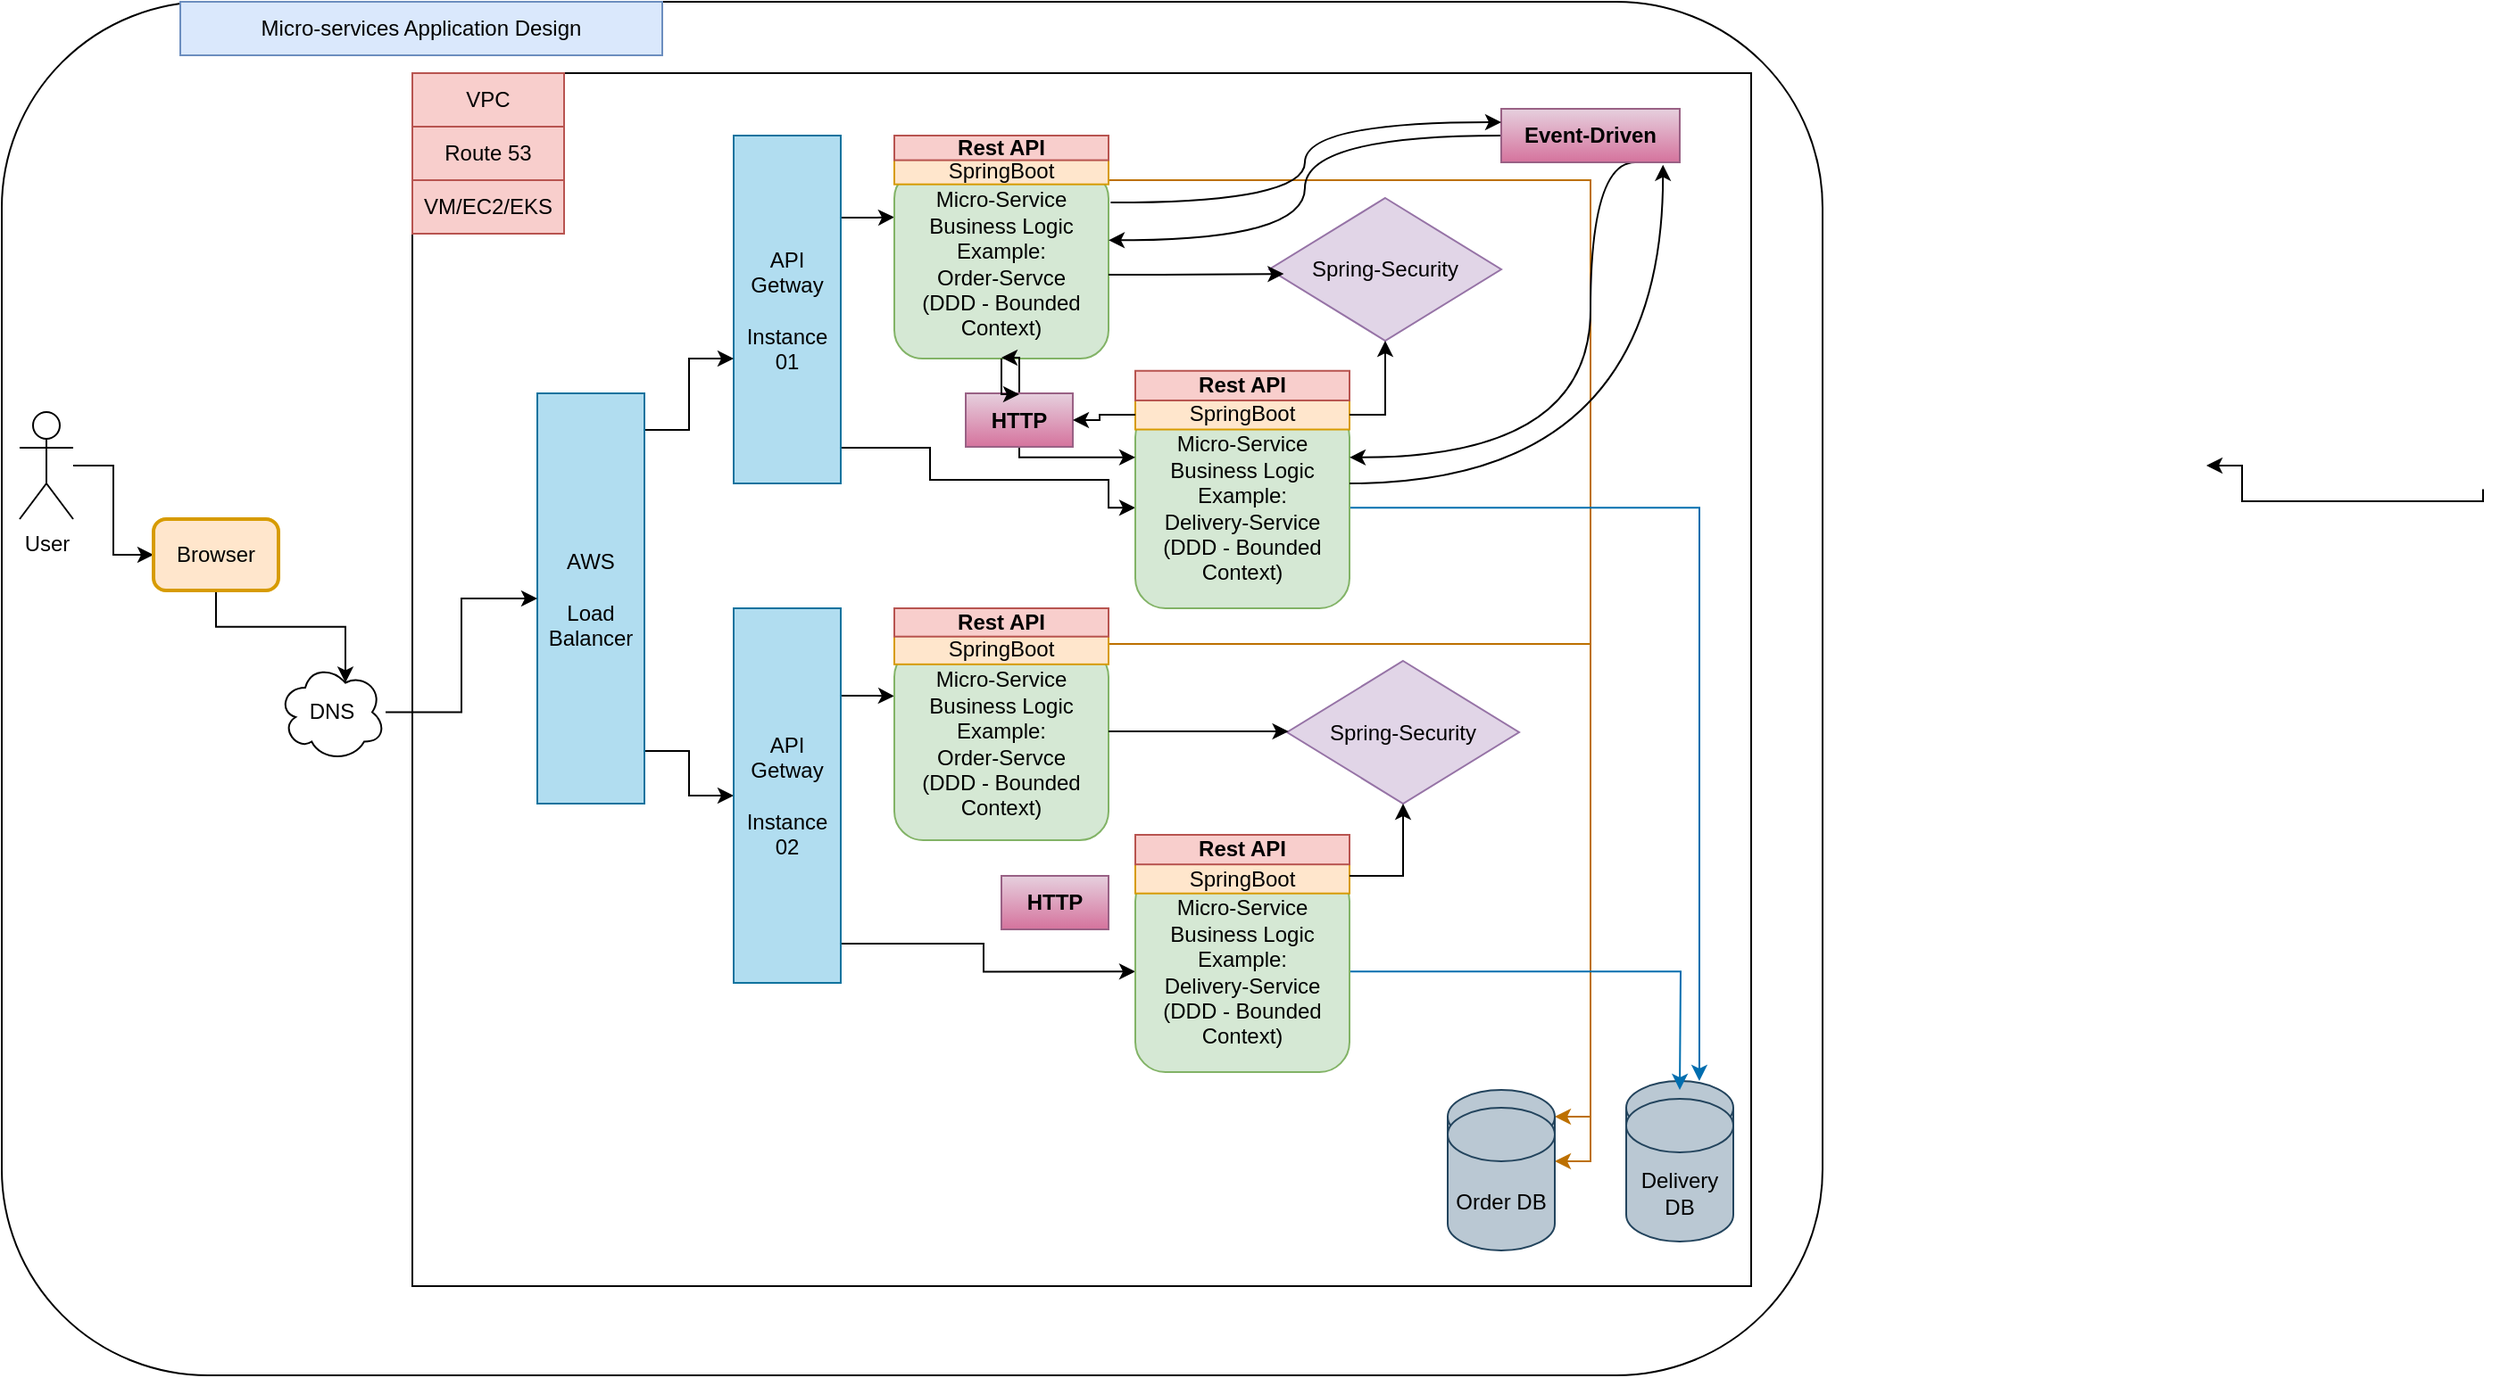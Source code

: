 <mxfile version="15.4.1" type="github" pages="3">
  <diagram id="8gxPcVhyWFga_-ock5Uq" name="Page-1">
    <mxGraphModel dx="2414" dy="784" grid="1" gridSize="10" guides="1" tooltips="1" connect="1" arrows="1" fold="1" page="1" pageScale="1" pageWidth="850" pageHeight="1100" math="0" shadow="0">
      <root>
        <mxCell id="0" />
        <mxCell id="1" parent="0" />
        <mxCell id="NmGWXquKxc6Ake-2fZ39-26" value="App DB" style="shape=cylinder3;whiteSpace=wrap;html=1;boundedLbl=1;backgroundOutline=1;size=15;fillColor=#bac8d3;strokeColor=#23445d;" vertex="1" parent="1">
          <mxGeometry x="90" y="640" width="60" height="80" as="geometry" />
        </mxCell>
        <mxCell id="V04dWPXA2Igl96lOC7Ne-37" value="" style="rounded=1;whiteSpace=wrap;html=1;" parent="1" vertex="1">
          <mxGeometry x="-820" y="40" width="1020" height="770" as="geometry" />
        </mxCell>
        <mxCell id="V04dWPXA2Igl96lOC7Ne-35" value="" style="rounded=0;whiteSpace=wrap;html=1;" parent="1" vertex="1">
          <mxGeometry x="-590" y="80" width="750" height="680" as="geometry" />
        </mxCell>
        <mxCell id="V04dWPXA2Igl96lOC7Ne-36" value="VPC" style="text;html=1;strokeColor=#b85450;fillColor=#f8cecc;align=center;verticalAlign=middle;whiteSpace=wrap;rounded=0;" parent="1" vertex="1">
          <mxGeometry x="-590" y="80" width="85" height="30" as="geometry" />
        </mxCell>
        <mxCell id="V04dWPXA2Igl96lOC7Ne-24" style="edgeStyle=orthogonalEdgeStyle;rounded=0;orthogonalLoop=1;jettySize=auto;html=1;entryX=0;entryY=0.5;entryDx=0;entryDy=0;" parent="1" target="V04dWPXA2Igl96lOC7Ne-7" edge="1">
          <mxGeometry relative="1" as="geometry">
            <mxPoint x="500" y="145" as="sourcePoint" />
          </mxGeometry>
        </mxCell>
        <mxCell id="NmGWXquKxc6Ake-2fZ39-38" style="edgeStyle=orthogonalEdgeStyle;rounded=0;orthogonalLoop=1;jettySize=auto;html=1;entryX=0;entryY=0.25;entryDx=0;entryDy=0;" edge="1" parent="1" source="V04dWPXA2Igl96lOC7Ne-5" target="NmGWXquKxc6Ake-2fZ39-48">
          <mxGeometry relative="1" as="geometry">
            <mxPoint x="-325" y="155" as="targetPoint" />
            <Array as="points">
              <mxPoint x="-330" y="161" />
              <mxPoint x="-330" y="161" />
            </Array>
          </mxGeometry>
        </mxCell>
        <mxCell id="NmGWXquKxc6Ake-2fZ39-66" style="edgeStyle=orthogonalEdgeStyle;rounded=0;orthogonalLoop=1;jettySize=auto;html=1;entryX=0;entryY=0.5;entryDx=0;entryDy=0;" edge="1" parent="1" source="V04dWPXA2Igl96lOC7Ne-5" target="NmGWXquKxc6Ake-2fZ39-49">
          <mxGeometry relative="1" as="geometry">
            <Array as="points">
              <mxPoint x="-300" y="290" />
              <mxPoint x="-300" y="308" />
              <mxPoint x="-200" y="308" />
              <mxPoint x="-200" y="324" />
            </Array>
          </mxGeometry>
        </mxCell>
        <mxCell id="V04dWPXA2Igl96lOC7Ne-5" value="&lt;div&gt;API&lt;/div&gt;&lt;div&gt;Getway&lt;/div&gt;&lt;div&gt;&lt;br&gt;&lt;/div&gt;&lt;div&gt;Instance&lt;/div&gt;&lt;div&gt;01&lt;br&gt;&lt;/div&gt;" style="rounded=0;whiteSpace=wrap;html=1;fillColor=#b1ddf0;strokeColor=#10739e;" parent="1" vertex="1">
          <mxGeometry x="-410" y="115" width="60" height="195" as="geometry" />
        </mxCell>
        <mxCell id="V04dWPXA2Igl96lOC7Ne-9" style="edgeStyle=orthogonalEdgeStyle;rounded=0;orthogonalLoop=1;jettySize=auto;html=1;entryX=0.5;entryY=0;entryDx=0;entryDy=0;" parent="1" source="V04dWPXA2Igl96lOC7Ne-7" edge="1">
          <mxGeometry relative="1" as="geometry">
            <Array as="points">
              <mxPoint x="570" y="80" />
              <mxPoint x="435" y="80" />
            </Array>
            <mxPoint x="435" y="105" as="targetPoint" />
          </mxGeometry>
        </mxCell>
        <mxCell id="NmGWXquKxc6Ake-2fZ39-30" style="edgeStyle=orthogonalEdgeStyle;rounded=0;orthogonalLoop=1;jettySize=auto;html=1;exitX=1;exitY=0;exitDx=0;exitDy=0;fillColor=#f0a30a;strokeColor=#BD7000;" edge="1" parent="1" source="NmGWXquKxc6Ake-2fZ39-48" target="NmGWXquKxc6Ake-2fZ39-7">
          <mxGeometry relative="1" as="geometry">
            <mxPoint x="-180" y="140" as="sourcePoint" />
            <Array as="points">
              <mxPoint x="-200" y="140" />
              <mxPoint x="70" y="140" />
              <mxPoint x="70" y="690" />
            </Array>
          </mxGeometry>
        </mxCell>
        <mxCell id="V04dWPXA2Igl96lOC7Ne-20" style="edgeStyle=orthogonalEdgeStyle;rounded=0;orthogonalLoop=1;jettySize=auto;html=1;entryX=0;entryY=0.5;entryDx=0;entryDy=0;" parent="1" source="V04dWPXA2Igl96lOC7Ne-14" edge="1">
          <mxGeometry relative="1" as="geometry">
            <mxPoint x="530" y="268.25" as="targetPoint" />
          </mxGeometry>
        </mxCell>
        <mxCell id="hri_NijtR724Ryg1L6hW-4" style="edgeStyle=orthogonalEdgeStyle;rounded=0;orthogonalLoop=1;jettySize=auto;html=1;entryX=0;entryY=0.5;entryDx=0;entryDy=0;" edge="1" parent="1" source="V04dWPXA2Igl96lOC7Ne-15">
          <mxGeometry relative="1" as="geometry">
            <mxPoint x="370" y="268.25" as="targetPoint" />
          </mxGeometry>
        </mxCell>
        <mxCell id="V04dWPXA2Igl96lOC7Ne-17" style="edgeStyle=orthogonalEdgeStyle;rounded=0;orthogonalLoop=1;jettySize=auto;html=1;entryX=0.5;entryY=1;entryDx=0;entryDy=0;" parent="1" target="V04dWPXA2Igl96lOC7Ne-14" edge="1">
          <mxGeometry relative="1" as="geometry">
            <Array as="points">
              <mxPoint x="570" y="320" />
              <mxPoint x="435" y="320" />
            </Array>
            <mxPoint x="415" y="300" as="targetPoint" />
            <mxPoint x="570" y="313.25" as="sourcePoint" />
          </mxGeometry>
        </mxCell>
        <mxCell id="NmGWXquKxc6Ake-2fZ39-32" style="edgeStyle=orthogonalEdgeStyle;rounded=0;orthogonalLoop=1;jettySize=auto;html=1;entryX=0.683;entryY=0;entryDx=0;entryDy=0;entryPerimeter=0;fillColor=#1ba1e2;strokeColor=#006EAF;" edge="1" parent="1" source="NmGWXquKxc6Ake-2fZ39-49" target="NmGWXquKxc6Ake-2fZ39-11">
          <mxGeometry relative="1" as="geometry">
            <mxPoint x="40" y="278.3" as="sourcePoint" />
            <mxPoint x="130" y="640" as="targetPoint" />
          </mxGeometry>
        </mxCell>
        <mxCell id="V04dWPXA2Igl96lOC7Ne-31" style="edgeStyle=orthogonalEdgeStyle;rounded=0;orthogonalLoop=1;jettySize=auto;html=1;entryX=0;entryY=0.5;entryDx=0;entryDy=0;" parent="1" source="V04dWPXA2Igl96lOC7Ne-27" target="V04dWPXA2Igl96lOC7Ne-28" edge="1">
          <mxGeometry relative="1" as="geometry" />
        </mxCell>
        <mxCell id="V04dWPXA2Igl96lOC7Ne-27" value="User" style="shape=umlActor;verticalLabelPosition=bottom;verticalAlign=top;html=1;outlineConnect=0;" parent="1" vertex="1">
          <mxGeometry x="-810" y="270" width="30" height="60" as="geometry" />
        </mxCell>
        <mxCell id="NmGWXquKxc6Ake-2fZ39-2" style="edgeStyle=orthogonalEdgeStyle;rounded=0;orthogonalLoop=1;jettySize=auto;html=1;entryX=0.625;entryY=0.2;entryDx=0;entryDy=0;entryPerimeter=0;" edge="1" parent="1" source="V04dWPXA2Igl96lOC7Ne-28" target="hri_NijtR724Ryg1L6hW-7">
          <mxGeometry relative="1" as="geometry" />
        </mxCell>
        <mxCell id="V04dWPXA2Igl96lOC7Ne-28" value="Browser" style="rounded=1;whiteSpace=wrap;html=1;absoluteArcSize=1;arcSize=14;strokeWidth=2;fillColor=#ffe6cc;strokeColor=#d79b00;" parent="1" vertex="1">
          <mxGeometry x="-735" y="330" width="70" height="40" as="geometry" />
        </mxCell>
        <mxCell id="V04dWPXA2Igl96lOC7Ne-38" value="Micro-services Application Design" style="text;html=1;strokeColor=#6c8ebf;fillColor=#dae8fc;align=center;verticalAlign=middle;whiteSpace=wrap;rounded=0;" parent="1" vertex="1">
          <mxGeometry x="-720" y="40" width="270" height="30" as="geometry" />
        </mxCell>
        <mxCell id="NmGWXquKxc6Ake-2fZ39-12" style="edgeStyle=orthogonalEdgeStyle;rounded=0;orthogonalLoop=1;jettySize=auto;html=1;" edge="1" parent="1" source="hri_NijtR724Ryg1L6hW-5" target="V04dWPXA2Igl96lOC7Ne-5">
          <mxGeometry relative="1" as="geometry">
            <Array as="points">
              <mxPoint x="-435" y="280" />
              <mxPoint x="-435" y="240" />
            </Array>
          </mxGeometry>
        </mxCell>
        <mxCell id="NmGWXquKxc6Ake-2fZ39-13" style="edgeStyle=orthogonalEdgeStyle;rounded=0;orthogonalLoop=1;jettySize=auto;html=1;entryX=0;entryY=0.5;entryDx=0;entryDy=0;" edge="1" parent="1" source="hri_NijtR724Ryg1L6hW-5" target="NmGWXquKxc6Ake-2fZ39-5">
          <mxGeometry relative="1" as="geometry">
            <Array as="points">
              <mxPoint x="-435" y="460" />
              <mxPoint x="-435" y="485" />
            </Array>
          </mxGeometry>
        </mxCell>
        <mxCell id="hri_NijtR724Ryg1L6hW-5" value="&lt;div&gt;AWS&lt;/div&gt;&lt;div&gt;&lt;br&gt;&lt;/div&gt;&lt;div&gt;Load&lt;/div&gt;Balancer" style="rounded=0;whiteSpace=wrap;html=1;fillColor=#b1ddf0;strokeColor=#10739e;" vertex="1" parent="1">
          <mxGeometry x="-520" y="259.5" width="60" height="230" as="geometry" />
        </mxCell>
        <mxCell id="hri_NijtR724Ryg1L6hW-10" style="edgeStyle=orthogonalEdgeStyle;rounded=0;orthogonalLoop=1;jettySize=auto;html=1;" edge="1" parent="1" source="hri_NijtR724Ryg1L6hW-7" target="hri_NijtR724Ryg1L6hW-5">
          <mxGeometry relative="1" as="geometry" />
        </mxCell>
        <mxCell id="hri_NijtR724Ryg1L6hW-7" value="&lt;div&gt;DNS&lt;/div&gt;" style="ellipse;shape=cloud;whiteSpace=wrap;html=1;fillColor=none;gradientColor=none;" vertex="1" parent="1">
          <mxGeometry x="-665" y="410.75" width="60" height="55" as="geometry" />
        </mxCell>
        <mxCell id="NmGWXquKxc6Ake-2fZ39-67" style="edgeStyle=orthogonalEdgeStyle;rounded=0;orthogonalLoop=1;jettySize=auto;html=1;entryX=0;entryY=0.25;entryDx=0;entryDy=0;" edge="1" parent="1" source="NmGWXquKxc6Ake-2fZ39-5" target="NmGWXquKxc6Ake-2fZ39-6">
          <mxGeometry relative="1" as="geometry">
            <Array as="points">
              <mxPoint x="-330" y="429" />
              <mxPoint x="-330" y="429" />
            </Array>
          </mxGeometry>
        </mxCell>
        <mxCell id="NmGWXquKxc6Ake-2fZ39-68" style="edgeStyle=orthogonalEdgeStyle;rounded=0;orthogonalLoop=1;jettySize=auto;html=1;entryX=0;entryY=0.5;entryDx=0;entryDy=0;" edge="1" parent="1" source="NmGWXquKxc6Ake-2fZ39-5" target="NmGWXquKxc6Ake-2fZ39-10">
          <mxGeometry relative="1" as="geometry">
            <Array as="points">
              <mxPoint x="-270" y="568" />
              <mxPoint x="-270" y="584" />
            </Array>
          </mxGeometry>
        </mxCell>
        <mxCell id="NmGWXquKxc6Ake-2fZ39-5" value="&lt;div&gt;API&lt;/div&gt;&lt;div&gt;Getway&lt;/div&gt;&lt;div&gt;&lt;br&gt;&lt;/div&gt;&lt;div&gt;Instance&lt;/div&gt;&lt;div&gt;02&lt;/div&gt;" style="rounded=0;whiteSpace=wrap;html=1;fillColor=#b1ddf0;strokeColor=#10739e;" vertex="1" parent="1">
          <mxGeometry x="-410" y="380" width="60" height="210" as="geometry" />
        </mxCell>
        <mxCell id="NmGWXquKxc6Ake-2fZ39-31" style="edgeStyle=orthogonalEdgeStyle;rounded=0;orthogonalLoop=1;jettySize=auto;html=1;entryX=1;entryY=0;entryDx=0;entryDy=15;entryPerimeter=0;fillColor=#f0a30a;strokeColor=#BD7000;" edge="1" parent="1" source="NmGWXquKxc6Ake-2fZ39-6" target="NmGWXquKxc6Ake-2fZ39-7">
          <mxGeometry relative="1" as="geometry">
            <Array as="points">
              <mxPoint x="70" y="400" />
              <mxPoint x="70" y="665" />
            </Array>
          </mxGeometry>
        </mxCell>
        <mxCell id="NmGWXquKxc6Ake-2fZ39-7" value="Order DB" style="shape=cylinder3;whiteSpace=wrap;html=1;boundedLbl=1;backgroundOutline=1;size=15;fillColor=#bac8d3;strokeColor=#23445d;" vertex="1" parent="1">
          <mxGeometry x="-10" y="650" width="60" height="80" as="geometry" />
        </mxCell>
        <mxCell id="NmGWXquKxc6Ake-2fZ39-8" value="&lt;div&gt;Spring-Security&lt;/div&gt;" style="rhombus;whiteSpace=wrap;html=1;fillColor=#e1d5e7;strokeColor=#9673a6;" vertex="1" parent="1">
          <mxGeometry x="-100" y="409.5" width="130" height="80" as="geometry" />
        </mxCell>
        <mxCell id="NmGWXquKxc6Ake-2fZ39-11" value="App DB" style="shape=cylinder3;whiteSpace=wrap;html=1;boundedLbl=1;backgroundOutline=1;size=15;fillColor=#bac8d3;strokeColor=#23445d;" vertex="1" parent="1">
          <mxGeometry x="90" y="645" width="60" height="80" as="geometry" />
        </mxCell>
        <mxCell id="NmGWXquKxc6Ake-2fZ39-33" style="edgeStyle=orthogonalEdgeStyle;rounded=0;orthogonalLoop=1;jettySize=auto;html=1;fillColor=#1ba1e2;strokeColor=#006EAF;" edge="1" parent="1" source="NmGWXquKxc6Ake-2fZ39-10">
          <mxGeometry relative="1" as="geometry">
            <mxPoint x="120" y="650" as="targetPoint" />
          </mxGeometry>
        </mxCell>
        <mxCell id="NmGWXquKxc6Ake-2fZ39-29" value="Order DB" style="shape=cylinder3;whiteSpace=wrap;html=1;boundedLbl=1;backgroundOutline=1;size=15;fillColor=#bac8d3;strokeColor=#23445d;" vertex="1" parent="1">
          <mxGeometry x="-10" y="660" width="60" height="80" as="geometry" />
        </mxCell>
        <mxCell id="NmGWXquKxc6Ake-2fZ39-27" value="Delivery DB" style="shape=cylinder3;whiteSpace=wrap;html=1;boundedLbl=1;backgroundOutline=1;size=15;fillColor=#bac8d3;strokeColor=#23445d;" vertex="1" parent="1">
          <mxGeometry x="90" y="655" width="60" height="80" as="geometry" />
        </mxCell>
        <mxCell id="NmGWXquKxc6Ake-2fZ39-55" value="" style="group" vertex="1" connectable="0" parent="1">
          <mxGeometry x="-185" y="246.88" width="120" height="133.12" as="geometry" />
        </mxCell>
        <mxCell id="NmGWXquKxc6Ake-2fZ39-49" value="&lt;div&gt;Micro-Service&lt;/div&gt;&lt;div&gt;Business Logic&lt;/div&gt;&lt;div&gt;Example:&lt;/div&gt;&lt;div&gt;Delivery-Service&lt;/div&gt;&lt;div&gt;(DDD - Bounded Context)&lt;/div&gt;" style="rounded=1;whiteSpace=wrap;html=1;fillColor=#d5e8d4;strokeColor=#82b366;" vertex="1" parent="NmGWXquKxc6Ake-2fZ39-55">
          <mxGeometry y="20.36" width="120" height="112.76" as="geometry" />
        </mxCell>
        <mxCell id="NmGWXquKxc6Ake-2fZ39-50" value="SpringBoot" style="text;html=1;strokeColor=#d79b00;fillColor=#ffe6cc;align=center;verticalAlign=middle;whiteSpace=wrap;rounded=0;" vertex="1" parent="NmGWXquKxc6Ake-2fZ39-55">
          <mxGeometry y="16.288" width="120" height="16.601" as="geometry" />
        </mxCell>
        <mxCell id="NmGWXquKxc6Ake-2fZ39-51" value="&lt;b&gt;Rest API&lt;/b&gt;" style="text;html=1;strokeColor=#b85450;fillColor=#f8cecc;align=center;verticalAlign=middle;whiteSpace=wrap;rounded=0;" vertex="1" parent="NmGWXquKxc6Ake-2fZ39-55">
          <mxGeometry width="120" height="16.601" as="geometry" />
        </mxCell>
        <mxCell id="NmGWXquKxc6Ake-2fZ39-56" value="" style="group" vertex="1" connectable="0" parent="1">
          <mxGeometry x="-320" y="115" width="120" height="125" as="geometry" />
        </mxCell>
        <mxCell id="NmGWXquKxc6Ake-2fZ39-48" value="&lt;div&gt;Micro-Service&lt;/div&gt;&lt;div&gt;Business Logic&lt;/div&gt;&lt;div&gt;Example: &lt;br&gt;&lt;/div&gt;&lt;div&gt;Order-Servce&lt;/div&gt;&lt;div&gt;(DDD - Bounded Context)&lt;br&gt;&lt;/div&gt;" style="rounded=1;whiteSpace=wrap;html=1;fillColor=#d5e8d4;strokeColor=#82b366;" vertex="1" parent="NmGWXquKxc6Ake-2fZ39-56">
          <mxGeometry y="19.396" width="120" height="105.604" as="geometry" />
        </mxCell>
        <mxCell id="NmGWXquKxc6Ake-2fZ39-52" value="SpringBoot" style="text;html=1;strokeColor=#d79b00;fillColor=#ffe6cc;align=center;verticalAlign=middle;whiteSpace=wrap;rounded=0;" vertex="1" parent="NmGWXquKxc6Ake-2fZ39-56">
          <mxGeometry y="13.542" width="120" height="13.802" as="geometry" />
        </mxCell>
        <mxCell id="NmGWXquKxc6Ake-2fZ39-54" value="&lt;b&gt;Rest API&lt;/b&gt;" style="text;html=1;strokeColor=#b85450;fillColor=#f8cecc;align=center;verticalAlign=middle;whiteSpace=wrap;rounded=0;" vertex="1" parent="NmGWXquKxc6Ake-2fZ39-56">
          <mxGeometry width="120" height="13.802" as="geometry" />
        </mxCell>
        <mxCell id="NmGWXquKxc6Ake-2fZ39-57" value="" style="group" vertex="1" connectable="0" parent="1">
          <mxGeometry x="-320" y="380" width="120" height="130" as="geometry" />
        </mxCell>
        <mxCell id="NmGWXquKxc6Ake-2fZ39-6" value="Micro-Service&lt;div&gt;Business Logic&lt;/div&gt;&lt;div&gt;Example: &lt;br&gt;&lt;/div&gt;&lt;div&gt;Order-Servce&lt;/div&gt;&lt;div&gt;(DDD - Bounded Context)&lt;/div&gt;" style="rounded=1;whiteSpace=wrap;html=1;fillColor=#d5e8d4;strokeColor=#82b366;" vertex="1" parent="NmGWXquKxc6Ake-2fZ39-57">
          <mxGeometry y="22.285" width="120" height="107.715" as="geometry" />
        </mxCell>
        <mxCell id="NmGWXquKxc6Ake-2fZ39-45" value="SpringBoot" style="text;html=1;strokeColor=#d79b00;fillColor=#ffe6cc;align=center;verticalAlign=middle;whiteSpace=wrap;rounded=0;" vertex="1" parent="NmGWXquKxc6Ake-2fZ39-57">
          <mxGeometry y="15.559" width="120" height="15.858" as="geometry" />
        </mxCell>
        <mxCell id="NmGWXquKxc6Ake-2fZ39-46" value="&lt;b&gt;Rest API&lt;/b&gt;" style="text;html=1;strokeColor=#b85450;fillColor=#f8cecc;align=center;verticalAlign=middle;whiteSpace=wrap;rounded=0;" vertex="1" parent="NmGWXquKxc6Ake-2fZ39-57">
          <mxGeometry width="120" height="15.858" as="geometry" />
        </mxCell>
        <mxCell id="NmGWXquKxc6Ake-2fZ39-58" value="" style="group" vertex="1" connectable="0" parent="1">
          <mxGeometry x="-185" y="507" width="120" height="133" as="geometry" />
        </mxCell>
        <mxCell id="NmGWXquKxc6Ake-2fZ39-10" value="&lt;div&gt;Micro-Service&lt;/div&gt;&lt;div&gt;Business Logic&lt;/div&gt;&lt;div&gt;Example:&lt;/div&gt;&lt;div&gt;Delivery-Service&lt;/div&gt;&lt;div&gt;(DDD - Bounded Context)&lt;/div&gt;" style="rounded=1;whiteSpace=wrap;html=1;fillColor=#d5e8d4;strokeColor=#82b366;" vertex="1" parent="NmGWXquKxc6Ake-2fZ39-58">
          <mxGeometry y="20.341" width="120" height="112.659" as="geometry" />
        </mxCell>
        <mxCell id="NmGWXquKxc6Ake-2fZ39-42" value="SpringBoot" style="text;html=1;strokeColor=#d79b00;fillColor=#ffe6cc;align=center;verticalAlign=middle;whiteSpace=wrap;rounded=0;" vertex="1" parent="NmGWXquKxc6Ake-2fZ39-58">
          <mxGeometry y="16.273" width="120" height="16.586" as="geometry" />
        </mxCell>
        <mxCell id="NmGWXquKxc6Ake-2fZ39-43" value="&lt;b&gt;Rest API&lt;/b&gt;" style="text;html=1;strokeColor=#b85450;fillColor=#f8cecc;align=center;verticalAlign=middle;whiteSpace=wrap;rounded=0;" vertex="1" parent="NmGWXquKxc6Ake-2fZ39-58">
          <mxGeometry width="120" height="16.586" as="geometry" />
        </mxCell>
        <mxCell id="NmGWXquKxc6Ake-2fZ39-60" value="&lt;div&gt;Spring-Security&lt;/div&gt;" style="rhombus;whiteSpace=wrap;html=1;fillColor=#e1d5e7;strokeColor=#9673a6;" vertex="1" parent="1">
          <mxGeometry x="-110" y="150" width="130" height="80" as="geometry" />
        </mxCell>
        <mxCell id="NmGWXquKxc6Ake-2fZ39-61" style="edgeStyle=orthogonalEdgeStyle;rounded=0;orthogonalLoop=1;jettySize=auto;html=1;entryX=0.5;entryY=1;entryDx=0;entryDy=0;exitX=1;exitY=0.5;exitDx=0;exitDy=0;" edge="1" parent="1" source="NmGWXquKxc6Ake-2fZ39-50" target="NmGWXquKxc6Ake-2fZ39-60">
          <mxGeometry relative="1" as="geometry" />
        </mxCell>
        <mxCell id="NmGWXquKxc6Ake-2fZ39-62" style="edgeStyle=orthogonalEdgeStyle;rounded=0;orthogonalLoop=1;jettySize=auto;html=1;entryX=0.063;entryY=0.532;entryDx=0;entryDy=0;entryPerimeter=0;" edge="1" parent="1" source="NmGWXquKxc6Ake-2fZ39-48" target="NmGWXquKxc6Ake-2fZ39-60">
          <mxGeometry relative="1" as="geometry">
            <Array as="points">
              <mxPoint x="-170" y="193" />
              <mxPoint x="-170" y="193" />
            </Array>
          </mxGeometry>
        </mxCell>
        <mxCell id="NmGWXquKxc6Ake-2fZ39-64" style="edgeStyle=orthogonalEdgeStyle;rounded=0;orthogonalLoop=1;jettySize=auto;html=1;entryX=0.5;entryY=1;entryDx=0;entryDy=0;" edge="1" parent="1" source="NmGWXquKxc6Ake-2fZ39-10" target="NmGWXquKxc6Ake-2fZ39-8">
          <mxGeometry relative="1" as="geometry">
            <Array as="points">
              <mxPoint x="-35" y="530" />
            </Array>
          </mxGeometry>
        </mxCell>
        <mxCell id="NmGWXquKxc6Ake-2fZ39-65" style="edgeStyle=orthogonalEdgeStyle;rounded=0;orthogonalLoop=1;jettySize=auto;html=1;" edge="1" parent="1" source="NmGWXquKxc6Ake-2fZ39-6" target="NmGWXquKxc6Ake-2fZ39-8">
          <mxGeometry relative="1" as="geometry">
            <Array as="points">
              <mxPoint x="-170" y="449" />
              <mxPoint x="-170" y="449" />
            </Array>
          </mxGeometry>
        </mxCell>
        <mxCell id="NmGWXquKxc6Ake-2fZ39-70" value="Route 53" style="text;html=1;strokeColor=#b85450;fillColor=#f8cecc;align=center;verticalAlign=middle;whiteSpace=wrap;rounded=0;" vertex="1" parent="1">
          <mxGeometry x="-590" y="110" width="85" height="30" as="geometry" />
        </mxCell>
        <mxCell id="NmGWXquKxc6Ake-2fZ39-71" value="VM/EC2/EKS" style="text;html=1;strokeColor=#b85450;fillColor=#f8cecc;align=center;verticalAlign=middle;whiteSpace=wrap;rounded=0;" vertex="1" parent="1">
          <mxGeometry x="-590" y="140" width="85" height="30" as="geometry" />
        </mxCell>
        <mxCell id="NmGWXquKxc6Ake-2fZ39-77" style="edgeStyle=orthogonalEdgeStyle;rounded=0;orthogonalLoop=1;jettySize=auto;html=1;entryX=0;entryY=0.25;entryDx=0;entryDy=0;" edge="1" parent="1" source="NmGWXquKxc6Ake-2fZ39-72" target="NmGWXquKxc6Ake-2fZ39-49">
          <mxGeometry relative="1" as="geometry">
            <Array as="points">
              <mxPoint x="-250" y="295" />
            </Array>
          </mxGeometry>
        </mxCell>
        <mxCell id="NmGWXquKxc6Ake-2fZ39-78" style="edgeStyle=orthogonalEdgeStyle;rounded=0;orthogonalLoop=1;jettySize=auto;html=1;" edge="1" parent="1" source="NmGWXquKxc6Ake-2fZ39-72" target="NmGWXquKxc6Ake-2fZ39-48">
          <mxGeometry relative="1" as="geometry" />
        </mxCell>
        <mxCell id="NmGWXquKxc6Ake-2fZ39-72" value="HTTP" style="text;html=1;strokeColor=#996185;fillColor=#e6d0de;align=center;verticalAlign=middle;whiteSpace=wrap;rounded=0;gradientColor=#d5739d;fontStyle=1" vertex="1" parent="1">
          <mxGeometry x="-280" y="259.5" width="60" height="30" as="geometry" />
        </mxCell>
        <mxCell id="NmGWXquKxc6Ake-2fZ39-73" value="HTTP" style="text;html=1;strokeColor=#996185;fillColor=#e6d0de;align=center;verticalAlign=middle;whiteSpace=wrap;rounded=0;gradientColor=#d5739d;fontStyle=1" vertex="1" parent="1">
          <mxGeometry x="-260" y="530" width="60" height="30" as="geometry" />
        </mxCell>
        <mxCell id="NmGWXquKxc6Ake-2fZ39-75" style="edgeStyle=orthogonalEdgeStyle;rounded=0;orthogonalLoop=1;jettySize=auto;html=1;entryX=0.5;entryY=0;entryDx=0;entryDy=0;" edge="1" parent="1" source="NmGWXquKxc6Ake-2fZ39-48" target="NmGWXquKxc6Ake-2fZ39-72">
          <mxGeometry relative="1" as="geometry" />
        </mxCell>
        <mxCell id="NmGWXquKxc6Ake-2fZ39-76" style="edgeStyle=orthogonalEdgeStyle;rounded=0;orthogonalLoop=1;jettySize=auto;html=1;entryX=1;entryY=0.5;entryDx=0;entryDy=0;" edge="1" parent="1" source="NmGWXquKxc6Ake-2fZ39-50" target="NmGWXquKxc6Ake-2fZ39-72">
          <mxGeometry relative="1" as="geometry" />
        </mxCell>
        <mxCell id="NmGWXquKxc6Ake-2fZ39-82" style="edgeStyle=orthogonalEdgeStyle;curved=1;rounded=0;orthogonalLoop=1;jettySize=auto;html=1;entryX=1;entryY=0.25;entryDx=0;entryDy=0;strokeWidth=1;fillColor=#FF9999;exitX=0.75;exitY=1;exitDx=0;exitDy=0;" edge="1" parent="1" source="NmGWXquKxc6Ake-2fZ39-79" target="NmGWXquKxc6Ake-2fZ39-49">
          <mxGeometry relative="1" as="geometry">
            <mxPoint x="70" y="160" as="sourcePoint" />
            <Array as="points">
              <mxPoint x="70" y="130" />
              <mxPoint x="70" y="295" />
            </Array>
          </mxGeometry>
        </mxCell>
        <mxCell id="NmGWXquKxc6Ake-2fZ39-83" style="edgeStyle=orthogonalEdgeStyle;curved=1;rounded=0;orthogonalLoop=1;jettySize=auto;html=1;entryX=1;entryY=0.372;entryDx=0;entryDy=0;entryPerimeter=0;strokeWidth=1;fillColor=#FF9999;" edge="1" parent="1" source="NmGWXquKxc6Ake-2fZ39-79" target="NmGWXquKxc6Ake-2fZ39-48">
          <mxGeometry relative="1" as="geometry" />
        </mxCell>
        <mxCell id="NmGWXquKxc6Ake-2fZ39-79" value="Event-Driven" style="text;html=1;strokeColor=#996185;fillColor=#e6d0de;align=center;verticalAlign=middle;whiteSpace=wrap;rounded=0;fontStyle=1;gradientColor=#d5739d;" vertex="1" parent="1">
          <mxGeometry x="20" y="100" width="100" height="30" as="geometry" />
        </mxCell>
        <mxCell id="NmGWXquKxc6Ake-2fZ39-80" style="edgeStyle=orthogonalEdgeStyle;rounded=0;orthogonalLoop=1;jettySize=auto;html=1;entryX=0;entryY=0.25;entryDx=0;entryDy=0;strokeWidth=1;fillColor=#FF9999;curved=1;exitX=1.01;exitY=0.172;exitDx=0;exitDy=0;fontStyle=1;exitPerimeter=0;" edge="1" parent="1" source="NmGWXquKxc6Ake-2fZ39-48" target="NmGWXquKxc6Ake-2fZ39-79">
          <mxGeometry relative="1" as="geometry" />
        </mxCell>
        <mxCell id="NmGWXquKxc6Ake-2fZ39-81" style="edgeStyle=orthogonalEdgeStyle;curved=1;rounded=0;orthogonalLoop=1;jettySize=auto;html=1;entryX=0.906;entryY=1.045;entryDx=0;entryDy=0;entryPerimeter=0;strokeWidth=1;fillColor=#FF9999;" edge="1" parent="1" target="NmGWXquKxc6Ake-2fZ39-79">
          <mxGeometry relative="1" as="geometry">
            <mxPoint x="-65" y="310" as="sourcePoint" />
            <Array as="points">
              <mxPoint x="-65" y="310" />
              <mxPoint x="111" y="310" />
            </Array>
          </mxGeometry>
        </mxCell>
      </root>
    </mxGraphModel>
  </diagram>
  <diagram name="Copy of Page-1" id="NzlBID8SPmDq_KM9St18">
    <mxGraphModel dx="1893" dy="523" grid="1" gridSize="10" guides="1" tooltips="1" connect="1" arrows="1" fold="1" page="1" pageScale="1" pageWidth="850" pageHeight="1100" math="0" shadow="0">
      <root>
        <mxCell id="469_iaXLmMVdcfXLewLD-0" />
        <mxCell id="469_iaXLmMVdcfXLewLD-1" parent="469_iaXLmMVdcfXLewLD-0" />
        <mxCell id="7g_BsAm1kQergPTN9J-x-5" value="" style="rounded=0;whiteSpace=wrap;html=1;fillColor=none;gradientColor=none;" vertex="1" parent="469_iaXLmMVdcfXLewLD-1">
          <mxGeometry x="-130" y="140" width="270" height="270" as="geometry" />
        </mxCell>
        <mxCell id="469_iaXLmMVdcfXLewLD-2" value="App DB" style="shape=cylinder3;whiteSpace=wrap;html=1;boundedLbl=1;backgroundOutline=1;size=15;fillColor=#bac8d3;strokeColor=#23445d;" vertex="1" parent="469_iaXLmMVdcfXLewLD-1">
          <mxGeometry x="80" y="640" width="60" height="80" as="geometry" />
        </mxCell>
        <mxCell id="469_iaXLmMVdcfXLewLD-3" value="" style="rounded=1;whiteSpace=wrap;html=1;" vertex="1" parent="469_iaXLmMVdcfXLewLD-1">
          <mxGeometry x="-830" y="40" width="1020" height="770" as="geometry" />
        </mxCell>
        <mxCell id="469_iaXLmMVdcfXLewLD-4" value="" style="rounded=0;whiteSpace=wrap;html=1;" vertex="1" parent="469_iaXLmMVdcfXLewLD-1">
          <mxGeometry x="-600" y="80" width="770" height="680" as="geometry" />
        </mxCell>
        <mxCell id="469_iaXLmMVdcfXLewLD-5" value="VPC" style="text;html=1;strokeColor=#b85450;fillColor=#f8cecc;align=center;verticalAlign=middle;whiteSpace=wrap;rounded=0;" vertex="1" parent="469_iaXLmMVdcfXLewLD-1">
          <mxGeometry x="-600" y="80" width="85" height="30" as="geometry" />
        </mxCell>
        <mxCell id="469_iaXLmMVdcfXLewLD-6" style="edgeStyle=orthogonalEdgeStyle;rounded=0;orthogonalLoop=1;jettySize=auto;html=1;entryX=0;entryY=0.5;entryDx=0;entryDy=0;" edge="1" parent="469_iaXLmMVdcfXLewLD-1">
          <mxGeometry relative="1" as="geometry">
            <mxPoint x="500" y="145" as="sourcePoint" />
          </mxGeometry>
        </mxCell>
        <mxCell id="Nu_XBSxZCabCRwXYq7IZ-30" style="edgeStyle=orthogonalEdgeStyle;curved=1;rounded=0;orthogonalLoop=1;jettySize=auto;html=1;entryX=0;entryY=0.25;entryDx=0;entryDy=0;fontSize=13;fontColor=none;strokeWidth=1;fillColor=#FF9999;" edge="1" parent="469_iaXLmMVdcfXLewLD-1" source="469_iaXLmMVdcfXLewLD-9" target="469_iaXLmMVdcfXLewLD-41">
          <mxGeometry relative="1" as="geometry" />
        </mxCell>
        <mxCell id="469_iaXLmMVdcfXLewLD-9" value="&lt;div&gt;API&lt;/div&gt;&lt;div&gt;Getway&lt;/div&gt;&lt;div&gt;&lt;br&gt;&lt;/div&gt;&lt;div&gt;Instance&lt;/div&gt;&lt;div&gt;01&lt;br&gt;&lt;/div&gt;" style="rounded=0;whiteSpace=wrap;html=1;fillColor=#b1ddf0;strokeColor=#10739e;" vertex="1" parent="469_iaXLmMVdcfXLewLD-1">
          <mxGeometry x="-420" y="115" width="60" height="195" as="geometry" />
        </mxCell>
        <mxCell id="469_iaXLmMVdcfXLewLD-10" style="edgeStyle=orthogonalEdgeStyle;rounded=0;orthogonalLoop=1;jettySize=auto;html=1;entryX=0.5;entryY=0;entryDx=0;entryDy=0;" edge="1" parent="469_iaXLmMVdcfXLewLD-1">
          <mxGeometry relative="1" as="geometry">
            <Array as="points">
              <mxPoint x="570" y="80" />
              <mxPoint x="435" y="80" />
            </Array>
            <mxPoint x="435" y="105" as="targetPoint" />
          </mxGeometry>
        </mxCell>
        <mxCell id="469_iaXLmMVdcfXLewLD-12" style="edgeStyle=orthogonalEdgeStyle;rounded=0;orthogonalLoop=1;jettySize=auto;html=1;entryX=0;entryY=0.5;entryDx=0;entryDy=0;" edge="1" parent="469_iaXLmMVdcfXLewLD-1">
          <mxGeometry relative="1" as="geometry">
            <mxPoint x="530" y="268.25" as="targetPoint" />
          </mxGeometry>
        </mxCell>
        <mxCell id="469_iaXLmMVdcfXLewLD-13" style="edgeStyle=orthogonalEdgeStyle;rounded=0;orthogonalLoop=1;jettySize=auto;html=1;entryX=0;entryY=0.5;entryDx=0;entryDy=0;" edge="1" parent="469_iaXLmMVdcfXLewLD-1">
          <mxGeometry relative="1" as="geometry">
            <mxPoint x="370" y="268.25" as="targetPoint" />
          </mxGeometry>
        </mxCell>
        <mxCell id="469_iaXLmMVdcfXLewLD-16" style="edgeStyle=orthogonalEdgeStyle;rounded=0;orthogonalLoop=1;jettySize=auto;html=1;entryX=0;entryY=0.5;entryDx=0;entryDy=0;" edge="1" parent="469_iaXLmMVdcfXLewLD-1" source="469_iaXLmMVdcfXLewLD-17" target="469_iaXLmMVdcfXLewLD-19">
          <mxGeometry relative="1" as="geometry" />
        </mxCell>
        <mxCell id="469_iaXLmMVdcfXLewLD-17" value="User" style="shape=umlActor;verticalLabelPosition=bottom;verticalAlign=top;html=1;outlineConnect=0;" vertex="1" parent="469_iaXLmMVdcfXLewLD-1">
          <mxGeometry x="-820" y="270" width="30" height="60" as="geometry" />
        </mxCell>
        <mxCell id="469_iaXLmMVdcfXLewLD-18" style="edgeStyle=orthogonalEdgeStyle;rounded=0;orthogonalLoop=1;jettySize=auto;html=1;entryX=0.625;entryY=0.2;entryDx=0;entryDy=0;entryPerimeter=0;" edge="1" parent="469_iaXLmMVdcfXLewLD-1" source="469_iaXLmMVdcfXLewLD-19" target="469_iaXLmMVdcfXLewLD-25">
          <mxGeometry relative="1" as="geometry" />
        </mxCell>
        <mxCell id="469_iaXLmMVdcfXLewLD-19" value="Browser" style="rounded=1;whiteSpace=wrap;html=1;absoluteArcSize=1;arcSize=14;strokeWidth=2;fillColor=#ffe6cc;strokeColor=#d79b00;" vertex="1" parent="469_iaXLmMVdcfXLewLD-1">
          <mxGeometry x="-745" y="330" width="70" height="40" as="geometry" />
        </mxCell>
        <mxCell id="469_iaXLmMVdcfXLewLD-20" value="Micro-services Application Design" style="text;html=1;strokeColor=#6c8ebf;fillColor=#dae8fc;align=center;verticalAlign=middle;whiteSpace=wrap;rounded=0;" vertex="1" parent="469_iaXLmMVdcfXLewLD-1">
          <mxGeometry x="-730" y="40" width="270" height="30" as="geometry" />
        </mxCell>
        <mxCell id="469_iaXLmMVdcfXLewLD-21" style="edgeStyle=orthogonalEdgeStyle;rounded=0;orthogonalLoop=1;jettySize=auto;html=1;" edge="1" parent="469_iaXLmMVdcfXLewLD-1" source="469_iaXLmMVdcfXLewLD-23" target="469_iaXLmMVdcfXLewLD-9">
          <mxGeometry relative="1" as="geometry">
            <Array as="points">
              <mxPoint x="-445" y="280" />
              <mxPoint x="-445" y="240" />
            </Array>
          </mxGeometry>
        </mxCell>
        <mxCell id="469_iaXLmMVdcfXLewLD-22" style="edgeStyle=orthogonalEdgeStyle;rounded=0;orthogonalLoop=1;jettySize=auto;html=1;entryX=0;entryY=0.5;entryDx=0;entryDy=0;" edge="1" parent="469_iaXLmMVdcfXLewLD-1" source="469_iaXLmMVdcfXLewLD-23" target="469_iaXLmMVdcfXLewLD-28">
          <mxGeometry relative="1" as="geometry">
            <Array as="points">
              <mxPoint x="-445" y="460" />
              <mxPoint x="-445" y="485" />
            </Array>
          </mxGeometry>
        </mxCell>
        <mxCell id="469_iaXLmMVdcfXLewLD-23" value="&lt;div&gt;AWS&lt;/div&gt;&lt;div&gt;&lt;br&gt;&lt;/div&gt;&lt;div&gt;Load&lt;/div&gt;Balancer" style="rounded=0;whiteSpace=wrap;html=1;fillColor=#b1ddf0;strokeColor=#10739e;" vertex="1" parent="469_iaXLmMVdcfXLewLD-1">
          <mxGeometry x="-530" y="259.5" width="60" height="230" as="geometry" />
        </mxCell>
        <mxCell id="469_iaXLmMVdcfXLewLD-24" style="edgeStyle=orthogonalEdgeStyle;rounded=0;orthogonalLoop=1;jettySize=auto;html=1;" edge="1" parent="469_iaXLmMVdcfXLewLD-1" source="469_iaXLmMVdcfXLewLD-25" target="469_iaXLmMVdcfXLewLD-23">
          <mxGeometry relative="1" as="geometry" />
        </mxCell>
        <mxCell id="469_iaXLmMVdcfXLewLD-25" value="&lt;div&gt;DNS&lt;/div&gt;" style="ellipse;shape=cloud;whiteSpace=wrap;html=1;fillColor=none;gradientColor=none;" vertex="1" parent="469_iaXLmMVdcfXLewLD-1">
          <mxGeometry x="-675" y="410.75" width="60" height="55" as="geometry" />
        </mxCell>
        <mxCell id="Nu_XBSxZCabCRwXYq7IZ-29" value="" style="edgeStyle=orthogonalEdgeStyle;curved=1;rounded=0;orthogonalLoop=1;jettySize=auto;html=1;fontSize=13;fontColor=none;strokeWidth=1;fillColor=#FF9999;" edge="1" parent="469_iaXLmMVdcfXLewLD-1" source="469_iaXLmMVdcfXLewLD-28" target="469_iaXLmMVdcfXLewLD-39">
          <mxGeometry relative="1" as="geometry" />
        </mxCell>
        <mxCell id="469_iaXLmMVdcfXLewLD-28" value="&lt;div&gt;API&lt;/div&gt;&lt;div&gt;Getway&lt;/div&gt;&lt;div&gt;&lt;br&gt;&lt;/div&gt;&lt;div&gt;Instance&lt;/div&gt;&lt;div&gt;02&lt;/div&gt;" style="rounded=0;whiteSpace=wrap;html=1;fillColor=#b1ddf0;strokeColor=#10739e;" vertex="1" parent="469_iaXLmMVdcfXLewLD-1">
          <mxGeometry x="-420" y="380" width="60" height="210" as="geometry" />
        </mxCell>
        <mxCell id="469_iaXLmMVdcfXLewLD-32" value="Secondary DB Node" style="shape=cylinder3;whiteSpace=wrap;html=1;boundedLbl=1;backgroundOutline=1;size=15;fillColor=#bac8d3;strokeColor=#23445d;" vertex="1" parent="469_iaXLmMVdcfXLewLD-1">
          <mxGeometry x="50" y="330" width="80" height="80" as="geometry" />
        </mxCell>
        <mxCell id="7g_BsAm1kQergPTN9J-x-1" style="edgeStyle=orthogonalEdgeStyle;curved=1;rounded=0;orthogonalLoop=1;jettySize=auto;html=1;entryX=0;entryY=0.5;entryDx=0;entryDy=0;entryPerimeter=0;strokeWidth=1;fillColor=#FF9999;startArrow=none;exitX=1;exitY=0;exitDx=0;exitDy=75.375;exitPerimeter=0;" edge="1" parent="469_iaXLmMVdcfXLewLD-1" source="469_iaXLmMVdcfXLewLD-35" target="469_iaXLmMVdcfXLewLD-32">
          <mxGeometry relative="1" as="geometry">
            <Array as="points">
              <mxPoint x="-20" y="335" />
              <mxPoint x="-20" y="360" />
              <mxPoint x="30" y="360" />
              <mxPoint x="30" y="370" />
            </Array>
          </mxGeometry>
        </mxCell>
        <mxCell id="7g_BsAm1kQergPTN9J-x-3" style="edgeStyle=orthogonalEdgeStyle;curved=1;rounded=0;orthogonalLoop=1;jettySize=auto;html=1;entryX=0;entryY=0;entryDx=0;entryDy=52.5;entryPerimeter=0;strokeWidth=1;fillColor=#FF9999;" edge="1" parent="469_iaXLmMVdcfXLewLD-1" source="469_iaXLmMVdcfXLewLD-35" target="7g_BsAm1kQergPTN9J-x-0">
          <mxGeometry relative="1" as="geometry" />
        </mxCell>
        <mxCell id="Nu_XBSxZCabCRwXYq7IZ-15" style="edgeStyle=orthogonalEdgeStyle;curved=1;rounded=0;orthogonalLoop=1;jettySize=auto;html=1;strokeWidth=1;fillColor=#FF9999;exitX=0.5;exitY=0;exitDx=0;exitDy=0;exitPerimeter=0;entryX=1;entryY=0;entryDx=0;entryDy=75;entryPerimeter=0;" edge="1" parent="469_iaXLmMVdcfXLewLD-1" source="469_iaXLmMVdcfXLewLD-35" target="Nu_XBSxZCabCRwXYq7IZ-13">
          <mxGeometry relative="1" as="geometry">
            <Array as="points">
              <mxPoint x="-85" y="210" />
              <mxPoint x="160" y="210" />
              <mxPoint x="160" y="695" />
            </Array>
          </mxGeometry>
        </mxCell>
        <mxCell id="469_iaXLmMVdcfXLewLD-35" value="&lt;div&gt;OLTP DB&lt;/div&gt;&lt;div&gt;Primary DB Node&lt;/div&gt;&lt;div&gt;Shard DB&lt;br&gt;&lt;/div&gt;" style="shape=cylinder3;whiteSpace=wrap;html=1;boundedLbl=1;backgroundOutline=1;size=15;fillColor=#bac8d3;strokeColor=#23445d;" vertex="1" parent="469_iaXLmMVdcfXLewLD-1">
          <mxGeometry x="-125" y="259.5" width="80" height="110.5" as="geometry" />
        </mxCell>
        <mxCell id="469_iaXLmMVdcfXLewLD-36" value="" style="group" vertex="1" connectable="0" parent="469_iaXLmMVdcfXLewLD-1">
          <mxGeometry x="-315" y="450" width="120" height="150" as="geometry" />
        </mxCell>
        <mxCell id="469_iaXLmMVdcfXLewLD-37" value="&lt;div&gt;Monolithic&lt;/div&gt;&lt;div&gt;Business Logic&lt;/div&gt;&lt;div&gt;Example: &lt;br&gt;&lt;/div&gt;&lt;div&gt;Order-Servce &amp;amp; Delivery Service&lt;br&gt;&lt;/div&gt;&lt;div&gt;(DDD)&lt;br&gt;&lt;/div&gt;" style="rounded=1;whiteSpace=wrap;html=1;fillColor=#d5e8d4;strokeColor=#82b366;" vertex="1" parent="469_iaXLmMVdcfXLewLD-36">
          <mxGeometry y="22.941" width="120" height="127.059" as="geometry" />
        </mxCell>
        <mxCell id="469_iaXLmMVdcfXLewLD-38" value="SpringBoot" style="text;html=1;strokeColor=#d79b00;fillColor=#ffe6cc;align=center;verticalAlign=middle;whiteSpace=wrap;rounded=0;" vertex="1" parent="469_iaXLmMVdcfXLewLD-36">
          <mxGeometry y="18.353" width="120" height="18.706" as="geometry" />
        </mxCell>
        <mxCell id="469_iaXLmMVdcfXLewLD-39" value="&lt;b&gt;Rest API&lt;/b&gt;" style="text;html=1;strokeColor=#b85450;fillColor=#f8cecc;align=center;verticalAlign=middle;whiteSpace=wrap;rounded=0;" vertex="1" parent="469_iaXLmMVdcfXLewLD-36">
          <mxGeometry width="120" height="18.706" as="geometry" />
        </mxCell>
        <mxCell id="469_iaXLmMVdcfXLewLD-40" value="" style="group" vertex="1" connectable="0" parent="469_iaXLmMVdcfXLewLD-1">
          <mxGeometry x="-310" y="170" width="120" height="140" as="geometry" />
        </mxCell>
        <mxCell id="469_iaXLmMVdcfXLewLD-41" value="&lt;div&gt;Monolithic&lt;/div&gt;&lt;div&gt;Business Logic&lt;/div&gt;&lt;div&gt;Example: &lt;br&gt;&lt;/div&gt;&lt;div&gt;Order-Servce &amp;amp; Delivery Service&lt;br&gt;&lt;/div&gt;&lt;div&gt;(DDD)&lt;br&gt;&lt;/div&gt;" style="rounded=1;whiteSpace=wrap;html=1;fillColor=#d5e8d4;strokeColor=#82b366;" vertex="1" parent="469_iaXLmMVdcfXLewLD-40">
          <mxGeometry y="19.4" width="120" height="120.6" as="geometry" />
        </mxCell>
        <mxCell id="469_iaXLmMVdcfXLewLD-42" value="SpringBoot" style="text;html=1;strokeColor=#d79b00;fillColor=#ffe6cc;align=center;verticalAlign=middle;whiteSpace=wrap;rounded=0;" vertex="1" parent="469_iaXLmMVdcfXLewLD-40">
          <mxGeometry y="13.542" width="120" height="13.802" as="geometry" />
        </mxCell>
        <mxCell id="469_iaXLmMVdcfXLewLD-43" value="&lt;b&gt;Rest API&lt;/b&gt;" style="text;html=1;strokeColor=#b85450;fillColor=#f8cecc;align=center;verticalAlign=middle;whiteSpace=wrap;rounded=0;" vertex="1" parent="469_iaXLmMVdcfXLewLD-40">
          <mxGeometry width="120" height="13.802" as="geometry" />
        </mxCell>
        <mxCell id="469_iaXLmMVdcfXLewLD-57" value="Route 53" style="text;html=1;strokeColor=#b85450;fillColor=#f8cecc;align=center;verticalAlign=middle;whiteSpace=wrap;rounded=0;" vertex="1" parent="469_iaXLmMVdcfXLewLD-1">
          <mxGeometry x="-600" y="110" width="85" height="30" as="geometry" />
        </mxCell>
        <mxCell id="469_iaXLmMVdcfXLewLD-58" value="VM/EC2/EKS" style="text;html=1;strokeColor=#b85450;fillColor=#f8cecc;align=center;verticalAlign=middle;whiteSpace=wrap;rounded=0;" vertex="1" parent="469_iaXLmMVdcfXLewLD-1">
          <mxGeometry x="-600" y="140" width="85" height="30" as="geometry" />
        </mxCell>
        <mxCell id="7g_BsAm1kQergPTN9J-x-0" value="Secondary DB Node" style="shape=cylinder3;whiteSpace=wrap;html=1;boundedLbl=1;backgroundOutline=1;size=15;fillColor=#bac8d3;strokeColor=#23445d;" vertex="1" parent="469_iaXLmMVdcfXLewLD-1">
          <mxGeometry x="-10" y="220" width="80" height="80" as="geometry" />
        </mxCell>
        <mxCell id="7g_BsAm1kQergPTN9J-x-6" value="DB Clustor" style="text;html=1;strokeColor=#ae4132;fillColor=#fad9d5;align=center;verticalAlign=middle;whiteSpace=wrap;rounded=0;" vertex="1" parent="469_iaXLmMVdcfXLewLD-1">
          <mxGeometry x="-140" y="140" width="110" height="30" as="geometry" />
        </mxCell>
        <mxCell id="7g_BsAm1kQergPTN9J-x-8" value="&lt;div&gt;1. &lt;span class=&quot;ILfuVd&quot;&gt;&lt;span class=&quot;hgKElc&quot;&gt;Eventual Consistency&lt;/span&gt;&lt;/span&gt;&lt;/div&gt;&lt;div&gt;&lt;span class=&quot;ILfuVd&quot;&gt;&lt;span class=&quot;hgKElc&quot;&gt;2. High Availability&lt;/span&gt;&lt;/span&gt;&lt;/div&gt;&lt;div&gt;&lt;span class=&quot;ILfuVd&quot;&gt;&lt;span class=&quot;hgKElc&quot;&gt;3. Command Query Responsibility Segregation&amp;nbsp; &lt;br&gt;&lt;/span&gt;&lt;/span&gt;&lt;/div&gt;&lt;div&gt;&lt;span class=&quot;ILfuVd&quot;&gt;&lt;span class=&quot;hgKElc&quot;&gt;&lt;br&gt;&lt;/span&gt;&lt;/span&gt;&lt;/div&gt;" style="text;html=1;strokeColor=none;fillColor=none;align=left;verticalAlign=middle;whiteSpace=wrap;rounded=0;fontStyle=1" vertex="1" parent="469_iaXLmMVdcfXLewLD-1">
          <mxGeometry x="-30" y="140" width="160" height="80" as="geometry" />
        </mxCell>
        <mxCell id="7g_BsAm1kQergPTN9J-x-14" value="Tet" style="text;html=1;align=center;verticalAlign=middle;resizable=0;points=[];autosize=1;strokeColor=none;fillColor=none;" vertex="1" parent="469_iaXLmMVdcfXLewLD-1">
          <mxGeometry x="-775" y="540" width="30" height="20" as="geometry" />
        </mxCell>
        <mxCell id="Nu_XBSxZCabCRwXYq7IZ-0" value="Secondary DB Node" style="shape=cylinder3;whiteSpace=wrap;html=1;boundedLbl=1;backgroundOutline=1;size=15;fillColor=#bac8d3;strokeColor=#23445d;" vertex="1" parent="469_iaXLmMVdcfXLewLD-1">
          <mxGeometry x="40" y="540" width="80" height="80" as="geometry" />
        </mxCell>
        <mxCell id="Nu_XBSxZCabCRwXYq7IZ-1" style="edgeStyle=orthogonalEdgeStyle;curved=1;rounded=0;orthogonalLoop=1;jettySize=auto;html=1;entryX=0;entryY=0.5;entryDx=0;entryDy=0;entryPerimeter=0;strokeWidth=1;fillColor=#FF9999;" edge="1" parent="469_iaXLmMVdcfXLewLD-1" source="Nu_XBSxZCabCRwXYq7IZ-3" target="Nu_XBSxZCabCRwXYq7IZ-0">
          <mxGeometry relative="1" as="geometry" />
        </mxCell>
        <mxCell id="Nu_XBSxZCabCRwXYq7IZ-2" style="edgeStyle=orthogonalEdgeStyle;curved=1;rounded=0;orthogonalLoop=1;jettySize=auto;html=1;entryX=0;entryY=0;entryDx=0;entryDy=52.5;entryPerimeter=0;strokeWidth=1;fillColor=#FF9999;" edge="1" parent="469_iaXLmMVdcfXLewLD-1" source="Nu_XBSxZCabCRwXYq7IZ-3" target="Nu_XBSxZCabCRwXYq7IZ-4">
          <mxGeometry relative="1" as="geometry" />
        </mxCell>
        <mxCell id="Nu_XBSxZCabCRwXYq7IZ-16" style="edgeStyle=orthogonalEdgeStyle;curved=1;rounded=0;orthogonalLoop=1;jettySize=auto;html=1;entryX=1;entryY=0;entryDx=0;entryDy=35;entryPerimeter=0;strokeWidth=1;fillColor=#FF9999;exitX=0.855;exitY=0;exitDx=0;exitDy=4.35;exitPerimeter=0;" edge="1" parent="469_iaXLmMVdcfXLewLD-1" source="Nu_XBSxZCabCRwXYq7IZ-3" target="Nu_XBSxZCabCRwXYq7IZ-13">
          <mxGeometry relative="1" as="geometry">
            <Array as="points">
              <mxPoint x="-49" y="410" />
              <mxPoint x="130" y="410" />
              <mxPoint x="130" y="620" />
              <mxPoint x="120" y="620" />
              <mxPoint x="120" y="655" />
            </Array>
          </mxGeometry>
        </mxCell>
        <mxCell id="Nu_XBSxZCabCRwXYq7IZ-3" value="&lt;div&gt;OLTP DB&lt;/div&gt;&lt;div&gt;Primary DB Node&lt;/div&gt;&lt;div&gt;Shard DB&lt;br&gt;&lt;/div&gt;" style="shape=cylinder3;whiteSpace=wrap;html=1;boundedLbl=1;backgroundOutline=1;size=15;fillColor=#bac8d3;strokeColor=#23445d;" vertex="1" parent="469_iaXLmMVdcfXLewLD-1">
          <mxGeometry x="-117.5" y="469.5" width="80" height="120.5" as="geometry" />
        </mxCell>
        <mxCell id="Nu_XBSxZCabCRwXYq7IZ-4" value="Secondary DB Node" style="shape=cylinder3;whiteSpace=wrap;html=1;boundedLbl=1;backgroundOutline=1;size=15;fillColor=#bac8d3;strokeColor=#23445d;" vertex="1" parent="469_iaXLmMVdcfXLewLD-1">
          <mxGeometry x="10" y="420" width="80" height="80" as="geometry" />
        </mxCell>
        <mxCell id="Nu_XBSxZCabCRwXYq7IZ-11" style="edgeStyle=orthogonalEdgeStyle;curved=1;rounded=0;orthogonalLoop=1;jettySize=auto;html=1;entryX=0.855;entryY=1;entryDx=0;entryDy=-4.35;entryPerimeter=0;strokeWidth=1;fillColor=#FF9999;exitX=1;exitY=0.5;exitDx=0;exitDy=0;" edge="1" parent="469_iaXLmMVdcfXLewLD-1" source="Nu_XBSxZCabCRwXYq7IZ-5" target="469_iaXLmMVdcfXLewLD-35">
          <mxGeometry relative="1" as="geometry" />
        </mxCell>
        <mxCell id="Nu_XBSxZCabCRwXYq7IZ-12" style="edgeStyle=orthogonalEdgeStyle;curved=1;rounded=0;orthogonalLoop=1;jettySize=auto;html=1;entryX=0.719;entryY=0.004;entryDx=0;entryDy=0;entryPerimeter=0;strokeWidth=1;fillColor=#FF9999;exitX=1;exitY=0.5;exitDx=0;exitDy=0;" edge="1" parent="469_iaXLmMVdcfXLewLD-1" source="Nu_XBSxZCabCRwXYq7IZ-5" target="Nu_XBSxZCabCRwXYq7IZ-3">
          <mxGeometry relative="1" as="geometry" />
        </mxCell>
        <mxCell id="Nu_XBSxZCabCRwXYq7IZ-5" value="&lt;div&gt;Shard Router&lt;/div&gt;&lt;div&gt;Hash Key&lt;br&gt;&lt;/div&gt;" style="rhombus;whiteSpace=wrap;html=1;fillColor=none;gradientColor=none;align=center;" vertex="1" parent="469_iaXLmMVdcfXLewLD-1">
          <mxGeometry x="-210" y="359.5" width="110" height="110" as="geometry" />
        </mxCell>
        <mxCell id="Nu_XBSxZCabCRwXYq7IZ-9" style="edgeStyle=orthogonalEdgeStyle;curved=1;rounded=0;orthogonalLoop=1;jettySize=auto;html=1;entryX=0.5;entryY=0;entryDx=0;entryDy=0;strokeWidth=1;fillColor=#FF9999;" edge="1" parent="469_iaXLmMVdcfXLewLD-1" source="469_iaXLmMVdcfXLewLD-41" target="Nu_XBSxZCabCRwXYq7IZ-5">
          <mxGeometry relative="1" as="geometry">
            <Array as="points">
              <mxPoint x="-170" y="250" />
              <mxPoint x="-170" y="310" />
              <mxPoint x="-155" y="310" />
            </Array>
          </mxGeometry>
        </mxCell>
        <mxCell id="Nu_XBSxZCabCRwXYq7IZ-10" style="edgeStyle=orthogonalEdgeStyle;curved=1;rounded=0;orthogonalLoop=1;jettySize=auto;html=1;entryX=0.5;entryY=1;entryDx=0;entryDy=0;strokeWidth=1;fillColor=#FF9999;exitX=1;exitY=0.5;exitDx=0;exitDy=0;" edge="1" parent="469_iaXLmMVdcfXLewLD-1" source="469_iaXLmMVdcfXLewLD-37" target="Nu_XBSxZCabCRwXYq7IZ-5">
          <mxGeometry relative="1" as="geometry" />
        </mxCell>
        <mxCell id="Nu_XBSxZCabCRwXYq7IZ-13" value="&lt;div&gt;OLAP DB&lt;/div&gt;Data Warehouse" style="shape=cylinder3;whiteSpace=wrap;html=1;boundedLbl=1;backgroundOutline=1;size=15;fillColor=#bac8d3;strokeColor=#23445d;" vertex="1" parent="469_iaXLmMVdcfXLewLD-1">
          <mxGeometry x="-150" y="620" width="190" height="110" as="geometry" />
        </mxCell>
        <mxCell id="Nu_XBSxZCabCRwXYq7IZ-19" value="ETL" style="text;html=1;strokeColor=#ae4132;fillColor=#fad9d5;align=center;verticalAlign=middle;whiteSpace=wrap;rounded=0;fontStyle=1;fontSize=20;" vertex="1" parent="469_iaXLmMVdcfXLewLD-1">
          <mxGeometry x="100" y="490" width="60" height="30" as="geometry" />
        </mxCell>
        <mxCell id="Nu_XBSxZCabCRwXYq7IZ-25" value="Replication" style="text;html=1;strokeColor=#ae4132;fillColor=#fad9d5;align=center;verticalAlign=middle;whiteSpace=wrap;rounded=0;labelBackgroundColor=#FFCC99;fontSize=13;fontStyle=1" vertex="1" parent="469_iaXLmMVdcfXLewLD-1">
          <mxGeometry x="-12" y="505" width="80" height="30" as="geometry" />
        </mxCell>
        <mxCell id="Nu_XBSxZCabCRwXYq7IZ-26" value="Replication" style="text;html=1;strokeColor=#ae4132;fillColor=#fad9d5;align=center;verticalAlign=middle;whiteSpace=wrap;rounded=0;labelBackgroundColor=#FFCC99;fontSize=13;fontStyle=1" vertex="1" parent="469_iaXLmMVdcfXLewLD-1">
          <mxGeometry x="-30" y="310" width="80" height="30" as="geometry" />
        </mxCell>
      </root>
    </mxGraphModel>
  </diagram>
  <diagram name="Copy of Page-1" id="jtWCzOFTujM13rQIrdKP">
    <mxGraphModel dx="782" dy="392" grid="1" gridSize="10" guides="1" tooltips="1" connect="1" arrows="1" fold="1" page="1" pageScale="1" pageWidth="850" pageHeight="1100" math="0" shadow="0">
      <root>
        <mxCell id="95Y9TZv2lEA_FJ6hqlyf-0" />
        <mxCell id="95Y9TZv2lEA_FJ6hqlyf-1" parent="95Y9TZv2lEA_FJ6hqlyf-0" />
        <mxCell id="95Y9TZv2lEA_FJ6hqlyf-29" value="" style="rounded=1;whiteSpace=wrap;html=1;" vertex="1" parent="95Y9TZv2lEA_FJ6hqlyf-1">
          <mxGeometry y="160" width="820" height="278" as="geometry" />
        </mxCell>
        <mxCell id="95Y9TZv2lEA_FJ6hqlyf-30" value="" style="rounded=0;whiteSpace=wrap;html=1;" vertex="1" parent="95Y9TZv2lEA_FJ6hqlyf-1">
          <mxGeometry x="280" y="218" width="500" height="190" as="geometry" />
        </mxCell>
        <mxCell id="95Y9TZv2lEA_FJ6hqlyf-31" value="VM/EC2/EKS" style="text;html=1;strokeColor=#b85450;fillColor=#f8cecc;align=center;verticalAlign=middle;whiteSpace=wrap;rounded=0;" vertex="1" parent="95Y9TZv2lEA_FJ6hqlyf-1">
          <mxGeometry x="280" y="218" width="85" height="30" as="geometry" />
        </mxCell>
        <mxCell id="95Y9TZv2lEA_FJ6hqlyf-32" style="edgeStyle=orthogonalEdgeStyle;rounded=0;orthogonalLoop=1;jettySize=auto;html=1;entryX=0;entryY=0.5;entryDx=0;entryDy=0;" edge="1" parent="95Y9TZv2lEA_FJ6hqlyf-1" source="95Y9TZv2lEA_FJ6hqlyf-33" target="95Y9TZv2lEA_FJ6hqlyf-40">
          <mxGeometry relative="1" as="geometry" />
        </mxCell>
        <mxCell id="95Y9TZv2lEA_FJ6hqlyf-33" value="&lt;div&gt;Spring-Security&lt;/div&gt;" style="rhombus;whiteSpace=wrap;html=1;fillColor=#e1d5e7;strokeColor=#9673a6;" vertex="1" parent="95Y9TZv2lEA_FJ6hqlyf-1">
          <mxGeometry x="380" y="270" width="130" height="80" as="geometry" />
        </mxCell>
        <mxCell id="95Y9TZv2lEA_FJ6hqlyf-34" style="edgeStyle=orthogonalEdgeStyle;rounded=0;orthogonalLoop=1;jettySize=auto;html=1;entryX=0;entryY=0.5;entryDx=0;entryDy=0;" edge="1" parent="95Y9TZv2lEA_FJ6hqlyf-1" source="95Y9TZv2lEA_FJ6hqlyf-35" target="95Y9TZv2lEA_FJ6hqlyf-33">
          <mxGeometry relative="1" as="geometry" />
        </mxCell>
        <mxCell id="95Y9TZv2lEA_FJ6hqlyf-35" value="API" style="whiteSpace=wrap;html=1;aspect=fixed;fillColor=#f9f7ed;strokeColor=#36393d;" vertex="1" parent="95Y9TZv2lEA_FJ6hqlyf-1">
          <mxGeometry x="310" y="292.5" width="35" height="35" as="geometry" />
        </mxCell>
        <mxCell id="95Y9TZv2lEA_FJ6hqlyf-36" style="edgeStyle=orthogonalEdgeStyle;rounded=0;orthogonalLoop=1;jettySize=auto;html=1;entryX=0;entryY=0.5;entryDx=0;entryDy=0;exitX=1.017;exitY=0.404;exitDx=0;exitDy=0;exitPerimeter=0;" edge="1" parent="95Y9TZv2lEA_FJ6hqlyf-1">
          <mxGeometry relative="1" as="geometry">
            <Array as="points">
              <mxPoint x="270" y="314" />
              <mxPoint x="270" y="311" />
            </Array>
            <mxPoint x="261.02" y="313.92" as="sourcePoint" />
            <mxPoint x="310" y="311" as="targetPoint" />
          </mxGeometry>
        </mxCell>
        <mxCell id="95Y9TZv2lEA_FJ6hqlyf-37" value="&lt;div&gt;A&lt;/div&gt;&lt;div&gt;P&lt;/div&gt;&lt;div&gt;I&lt;/div&gt;&lt;div&gt;&lt;br&gt;&lt;/div&gt;&lt;div&gt;G&lt;/div&gt;&lt;div&gt;E&lt;/div&gt;&lt;div&gt;T&lt;/div&gt;&lt;div&gt;W&lt;/div&gt;&lt;div&gt;A&lt;/div&gt;&lt;div&gt;Y&lt;/div&gt;&lt;div&gt;&lt;br&gt;&lt;/div&gt;" style="rounded=0;whiteSpace=wrap;html=1;fillColor=#b1ddf0;strokeColor=#10739e;" vertex="1" parent="95Y9TZv2lEA_FJ6hqlyf-1">
          <mxGeometry x="200" y="220" width="60" height="188" as="geometry" />
        </mxCell>
        <mxCell id="95Y9TZv2lEA_FJ6hqlyf-38" style="edgeStyle=orthogonalEdgeStyle;rounded=0;orthogonalLoop=1;jettySize=auto;html=1;entryX=0.5;entryY=0;entryDx=0;entryDy=0;" edge="1" parent="95Y9TZv2lEA_FJ6hqlyf-1" source="95Y9TZv2lEA_FJ6hqlyf-40" target="95Y9TZv2lEA_FJ6hqlyf-33">
          <mxGeometry relative="1" as="geometry">
            <Array as="points">
              <mxPoint x="580" y="248" />
              <mxPoint x="445" y="248" />
            </Array>
          </mxGeometry>
        </mxCell>
        <mxCell id="95Y9TZv2lEA_FJ6hqlyf-39" style="edgeStyle=orthogonalEdgeStyle;rounded=0;orthogonalLoop=1;jettySize=auto;html=1;entryX=0;entryY=0.5;entryDx=0;entryDy=0;entryPerimeter=0;" edge="1" parent="95Y9TZv2lEA_FJ6hqlyf-1" source="95Y9TZv2lEA_FJ6hqlyf-40" target="95Y9TZv2lEA_FJ6hqlyf-41">
          <mxGeometry relative="1" as="geometry" />
        </mxCell>
        <mxCell id="95Y9TZv2lEA_FJ6hqlyf-40" value="&lt;div&gt;Application Server&lt;/div&gt;&lt;div&gt;or&lt;/div&gt;&lt;div&gt;Business Logic&lt;/div&gt;&lt;div&gt;Example: OrderServce, DeliveryService&lt;/div&gt;" style="rounded=1;whiteSpace=wrap;html=1;fillColor=#d5e8d4;strokeColor=#82b366;" vertex="1" parent="95Y9TZv2lEA_FJ6hqlyf-1">
          <mxGeometry x="540" y="265" width="120" height="90" as="geometry" />
        </mxCell>
        <mxCell id="95Y9TZv2lEA_FJ6hqlyf-41" value="App DB" style="shape=cylinder3;whiteSpace=wrap;html=1;boundedLbl=1;backgroundOutline=1;size=15;fillColor=#bac8d3;strokeColor=#23445d;" vertex="1" parent="95Y9TZv2lEA_FJ6hqlyf-1">
          <mxGeometry x="700" y="270" width="60" height="80" as="geometry" />
        </mxCell>
        <mxCell id="95Y9TZv2lEA_FJ6hqlyf-42" style="edgeStyle=orthogonalEdgeStyle;rounded=0;orthogonalLoop=1;jettySize=auto;html=1;entryX=0;entryY=0.5;entryDx=0;entryDy=0;" edge="1" parent="95Y9TZv2lEA_FJ6hqlyf-1" source="95Y9TZv2lEA_FJ6hqlyf-43" target="95Y9TZv2lEA_FJ6hqlyf-45">
          <mxGeometry relative="1" as="geometry" />
        </mxCell>
        <mxCell id="95Y9TZv2lEA_FJ6hqlyf-43" value="User" style="shape=umlActor;verticalLabelPosition=bottom;verticalAlign=top;html=1;outlineConnect=0;" vertex="1" parent="95Y9TZv2lEA_FJ6hqlyf-1">
          <mxGeometry x="20" y="284" width="30" height="60" as="geometry" />
        </mxCell>
        <mxCell id="95Y9TZv2lEA_FJ6hqlyf-44" style="edgeStyle=orthogonalEdgeStyle;rounded=0;orthogonalLoop=1;jettySize=auto;html=1;entryX=0;entryY=0.5;entryDx=0;entryDy=0;" edge="1" parent="95Y9TZv2lEA_FJ6hqlyf-1" source="95Y9TZv2lEA_FJ6hqlyf-45" target="95Y9TZv2lEA_FJ6hqlyf-37">
          <mxGeometry relative="1" as="geometry" />
        </mxCell>
        <mxCell id="95Y9TZv2lEA_FJ6hqlyf-45" value="Browser" style="rounded=1;whiteSpace=wrap;html=1;absoluteArcSize=1;arcSize=14;strokeWidth=2;fillColor=#ffe6cc;strokeColor=#d79b00;" vertex="1" parent="95Y9TZv2lEA_FJ6hqlyf-1">
          <mxGeometry x="90" y="294" width="80" height="40" as="geometry" />
        </mxCell>
        <mxCell id="95Y9TZv2lEA_FJ6hqlyf-46" value="Monolithic Application Design" style="text;html=1;strokeColor=#6c8ebf;fillColor=#dae8fc;align=center;verticalAlign=middle;whiteSpace=wrap;rounded=0;" vertex="1" parent="95Y9TZv2lEA_FJ6hqlyf-1">
          <mxGeometry x="50" y="160" width="270" height="30" as="geometry" />
        </mxCell>
      </root>
    </mxGraphModel>
  </diagram>
</mxfile>
